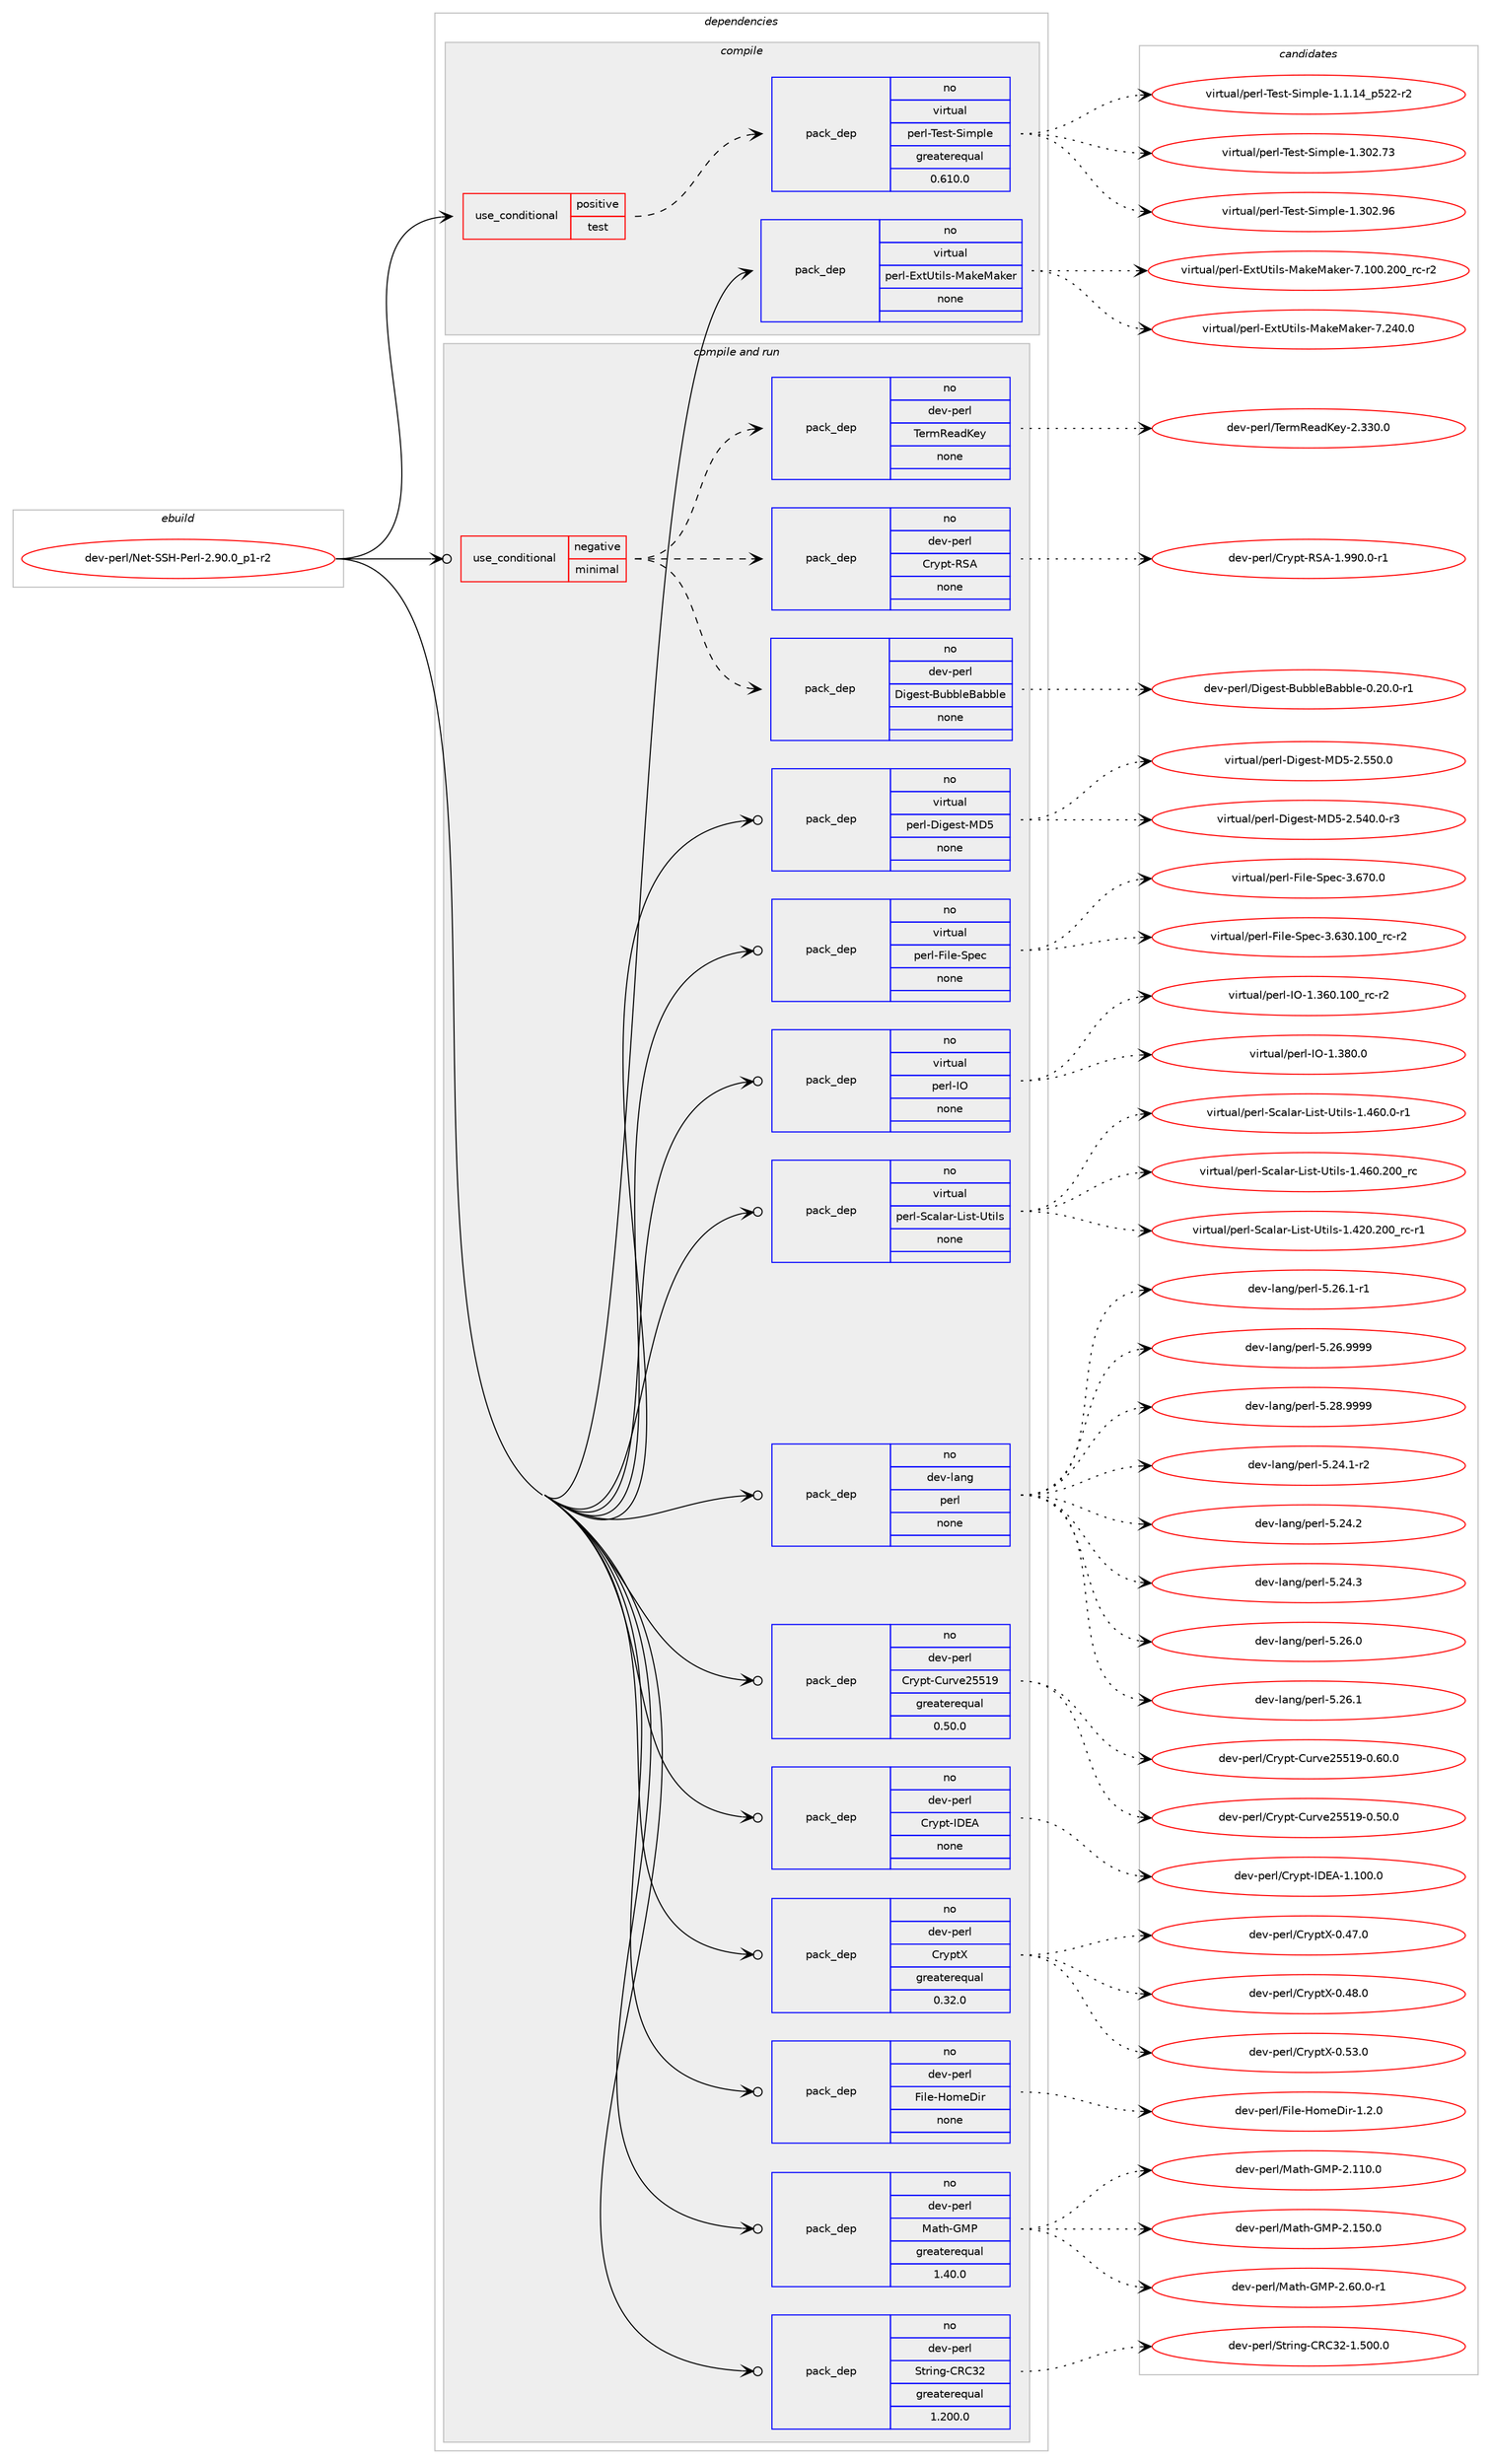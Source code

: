 digraph prolog {

# *************
# Graph options
# *************

newrank=true;
concentrate=true;
compound=true;
graph [rankdir=LR,fontname=Helvetica,fontsize=10,ranksep=1.5];#, ranksep=2.5, nodesep=0.2];
edge  [arrowhead=vee];
node  [fontname=Helvetica,fontsize=10];

# **********
# The ebuild
# **********

subgraph cluster_leftcol {
color=gray;
rank=same;
label=<<i>ebuild</i>>;
id [label="dev-perl/Net-SSH-Perl-2.90.0_p1-r2", color=red, width=4, href="../dev-perl/Net-SSH-Perl-2.90.0_p1-r2.svg"];
}

# ****************
# The dependencies
# ****************

subgraph cluster_midcol {
color=gray;
label=<<i>dependencies</i>>;
subgraph cluster_compile {
fillcolor="#eeeeee";
style=filled;
label=<<i>compile</i>>;
subgraph cond27780 {
dependency136392 [label=<<TABLE BORDER="0" CELLBORDER="1" CELLSPACING="0" CELLPADDING="4"><TR><TD ROWSPAN="3" CELLPADDING="10">use_conditional</TD></TR><TR><TD>positive</TD></TR><TR><TD>test</TD></TR></TABLE>>, shape=none, color=red];
subgraph pack104925 {
dependency136393 [label=<<TABLE BORDER="0" CELLBORDER="1" CELLSPACING="0" CELLPADDING="4" WIDTH="220"><TR><TD ROWSPAN="6" CELLPADDING="30">pack_dep</TD></TR><TR><TD WIDTH="110">no</TD></TR><TR><TD>virtual</TD></TR><TR><TD>perl-Test-Simple</TD></TR><TR><TD>greaterequal</TD></TR><TR><TD>0.610.0</TD></TR></TABLE>>, shape=none, color=blue];
}
dependency136392:e -> dependency136393:w [weight=20,style="dashed",arrowhead="vee"];
}
id:e -> dependency136392:w [weight=20,style="solid",arrowhead="vee"];
subgraph pack104926 {
dependency136394 [label=<<TABLE BORDER="0" CELLBORDER="1" CELLSPACING="0" CELLPADDING="4" WIDTH="220"><TR><TD ROWSPAN="6" CELLPADDING="30">pack_dep</TD></TR><TR><TD WIDTH="110">no</TD></TR><TR><TD>virtual</TD></TR><TR><TD>perl-ExtUtils-MakeMaker</TD></TR><TR><TD>none</TD></TR><TR><TD></TD></TR></TABLE>>, shape=none, color=blue];
}
id:e -> dependency136394:w [weight=20,style="solid",arrowhead="vee"];
}
subgraph cluster_compileandrun {
fillcolor="#eeeeee";
style=filled;
label=<<i>compile and run</i>>;
subgraph cond27781 {
dependency136395 [label=<<TABLE BORDER="0" CELLBORDER="1" CELLSPACING="0" CELLPADDING="4"><TR><TD ROWSPAN="3" CELLPADDING="10">use_conditional</TD></TR><TR><TD>negative</TD></TR><TR><TD>minimal</TD></TR></TABLE>>, shape=none, color=red];
subgraph pack104927 {
dependency136396 [label=<<TABLE BORDER="0" CELLBORDER="1" CELLSPACING="0" CELLPADDING="4" WIDTH="220"><TR><TD ROWSPAN="6" CELLPADDING="30">pack_dep</TD></TR><TR><TD WIDTH="110">no</TD></TR><TR><TD>dev-perl</TD></TR><TR><TD>Digest-BubbleBabble</TD></TR><TR><TD>none</TD></TR><TR><TD></TD></TR></TABLE>>, shape=none, color=blue];
}
dependency136395:e -> dependency136396:w [weight=20,style="dashed",arrowhead="vee"];
subgraph pack104928 {
dependency136397 [label=<<TABLE BORDER="0" CELLBORDER="1" CELLSPACING="0" CELLPADDING="4" WIDTH="220"><TR><TD ROWSPAN="6" CELLPADDING="30">pack_dep</TD></TR><TR><TD WIDTH="110">no</TD></TR><TR><TD>dev-perl</TD></TR><TR><TD>Crypt-RSA</TD></TR><TR><TD>none</TD></TR><TR><TD></TD></TR></TABLE>>, shape=none, color=blue];
}
dependency136395:e -> dependency136397:w [weight=20,style="dashed",arrowhead="vee"];
subgraph pack104929 {
dependency136398 [label=<<TABLE BORDER="0" CELLBORDER="1" CELLSPACING="0" CELLPADDING="4" WIDTH="220"><TR><TD ROWSPAN="6" CELLPADDING="30">pack_dep</TD></TR><TR><TD WIDTH="110">no</TD></TR><TR><TD>dev-perl</TD></TR><TR><TD>TermReadKey</TD></TR><TR><TD>none</TD></TR><TR><TD></TD></TR></TABLE>>, shape=none, color=blue];
}
dependency136395:e -> dependency136398:w [weight=20,style="dashed",arrowhead="vee"];
}
id:e -> dependency136395:w [weight=20,style="solid",arrowhead="odotvee"];
subgraph pack104930 {
dependency136399 [label=<<TABLE BORDER="0" CELLBORDER="1" CELLSPACING="0" CELLPADDING="4" WIDTH="220"><TR><TD ROWSPAN="6" CELLPADDING="30">pack_dep</TD></TR><TR><TD WIDTH="110">no</TD></TR><TR><TD>dev-lang</TD></TR><TR><TD>perl</TD></TR><TR><TD>none</TD></TR><TR><TD></TD></TR></TABLE>>, shape=none, color=blue];
}
id:e -> dependency136399:w [weight=20,style="solid",arrowhead="odotvee"];
subgraph pack104931 {
dependency136400 [label=<<TABLE BORDER="0" CELLBORDER="1" CELLSPACING="0" CELLPADDING="4" WIDTH="220"><TR><TD ROWSPAN="6" CELLPADDING="30">pack_dep</TD></TR><TR><TD WIDTH="110">no</TD></TR><TR><TD>dev-perl</TD></TR><TR><TD>Crypt-Curve25519</TD></TR><TR><TD>greaterequal</TD></TR><TR><TD>0.50.0</TD></TR></TABLE>>, shape=none, color=blue];
}
id:e -> dependency136400:w [weight=20,style="solid",arrowhead="odotvee"];
subgraph pack104932 {
dependency136401 [label=<<TABLE BORDER="0" CELLBORDER="1" CELLSPACING="0" CELLPADDING="4" WIDTH="220"><TR><TD ROWSPAN="6" CELLPADDING="30">pack_dep</TD></TR><TR><TD WIDTH="110">no</TD></TR><TR><TD>dev-perl</TD></TR><TR><TD>Crypt-IDEA</TD></TR><TR><TD>none</TD></TR><TR><TD></TD></TR></TABLE>>, shape=none, color=blue];
}
id:e -> dependency136401:w [weight=20,style="solid",arrowhead="odotvee"];
subgraph pack104933 {
dependency136402 [label=<<TABLE BORDER="0" CELLBORDER="1" CELLSPACING="0" CELLPADDING="4" WIDTH="220"><TR><TD ROWSPAN="6" CELLPADDING="30">pack_dep</TD></TR><TR><TD WIDTH="110">no</TD></TR><TR><TD>dev-perl</TD></TR><TR><TD>CryptX</TD></TR><TR><TD>greaterequal</TD></TR><TR><TD>0.32.0</TD></TR></TABLE>>, shape=none, color=blue];
}
id:e -> dependency136402:w [weight=20,style="solid",arrowhead="odotvee"];
subgraph pack104934 {
dependency136403 [label=<<TABLE BORDER="0" CELLBORDER="1" CELLSPACING="0" CELLPADDING="4" WIDTH="220"><TR><TD ROWSPAN="6" CELLPADDING="30">pack_dep</TD></TR><TR><TD WIDTH="110">no</TD></TR><TR><TD>dev-perl</TD></TR><TR><TD>File-HomeDir</TD></TR><TR><TD>none</TD></TR><TR><TD></TD></TR></TABLE>>, shape=none, color=blue];
}
id:e -> dependency136403:w [weight=20,style="solid",arrowhead="odotvee"];
subgraph pack104935 {
dependency136404 [label=<<TABLE BORDER="0" CELLBORDER="1" CELLSPACING="0" CELLPADDING="4" WIDTH="220"><TR><TD ROWSPAN="6" CELLPADDING="30">pack_dep</TD></TR><TR><TD WIDTH="110">no</TD></TR><TR><TD>dev-perl</TD></TR><TR><TD>Math-GMP</TD></TR><TR><TD>greaterequal</TD></TR><TR><TD>1.40.0</TD></TR></TABLE>>, shape=none, color=blue];
}
id:e -> dependency136404:w [weight=20,style="solid",arrowhead="odotvee"];
subgraph pack104936 {
dependency136405 [label=<<TABLE BORDER="0" CELLBORDER="1" CELLSPACING="0" CELLPADDING="4" WIDTH="220"><TR><TD ROWSPAN="6" CELLPADDING="30">pack_dep</TD></TR><TR><TD WIDTH="110">no</TD></TR><TR><TD>dev-perl</TD></TR><TR><TD>String-CRC32</TD></TR><TR><TD>greaterequal</TD></TR><TR><TD>1.200.0</TD></TR></TABLE>>, shape=none, color=blue];
}
id:e -> dependency136405:w [weight=20,style="solid",arrowhead="odotvee"];
subgraph pack104937 {
dependency136406 [label=<<TABLE BORDER="0" CELLBORDER="1" CELLSPACING="0" CELLPADDING="4" WIDTH="220"><TR><TD ROWSPAN="6" CELLPADDING="30">pack_dep</TD></TR><TR><TD WIDTH="110">no</TD></TR><TR><TD>virtual</TD></TR><TR><TD>perl-Digest-MD5</TD></TR><TR><TD>none</TD></TR><TR><TD></TD></TR></TABLE>>, shape=none, color=blue];
}
id:e -> dependency136406:w [weight=20,style="solid",arrowhead="odotvee"];
subgraph pack104938 {
dependency136407 [label=<<TABLE BORDER="0" CELLBORDER="1" CELLSPACING="0" CELLPADDING="4" WIDTH="220"><TR><TD ROWSPAN="6" CELLPADDING="30">pack_dep</TD></TR><TR><TD WIDTH="110">no</TD></TR><TR><TD>virtual</TD></TR><TR><TD>perl-File-Spec</TD></TR><TR><TD>none</TD></TR><TR><TD></TD></TR></TABLE>>, shape=none, color=blue];
}
id:e -> dependency136407:w [weight=20,style="solid",arrowhead="odotvee"];
subgraph pack104939 {
dependency136408 [label=<<TABLE BORDER="0" CELLBORDER="1" CELLSPACING="0" CELLPADDING="4" WIDTH="220"><TR><TD ROWSPAN="6" CELLPADDING="30">pack_dep</TD></TR><TR><TD WIDTH="110">no</TD></TR><TR><TD>virtual</TD></TR><TR><TD>perl-IO</TD></TR><TR><TD>none</TD></TR><TR><TD></TD></TR></TABLE>>, shape=none, color=blue];
}
id:e -> dependency136408:w [weight=20,style="solid",arrowhead="odotvee"];
subgraph pack104940 {
dependency136409 [label=<<TABLE BORDER="0" CELLBORDER="1" CELLSPACING="0" CELLPADDING="4" WIDTH="220"><TR><TD ROWSPAN="6" CELLPADDING="30">pack_dep</TD></TR><TR><TD WIDTH="110">no</TD></TR><TR><TD>virtual</TD></TR><TR><TD>perl-Scalar-List-Utils</TD></TR><TR><TD>none</TD></TR><TR><TD></TD></TR></TABLE>>, shape=none, color=blue];
}
id:e -> dependency136409:w [weight=20,style="solid",arrowhead="odotvee"];
}
subgraph cluster_run {
fillcolor="#eeeeee";
style=filled;
label=<<i>run</i>>;
}
}

# **************
# The candidates
# **************

subgraph cluster_choices {
rank=same;
color=gray;
label=<<i>candidates</i>>;

subgraph choice104925 {
color=black;
nodesep=1;
choice11810511411611797108471121011141084584101115116458310510911210810145494649464952951125350504511450 [label="virtual/perl-Test-Simple-1.1.14_p522-r2", color=red, width=4,href="../virtual/perl-Test-Simple-1.1.14_p522-r2.svg"];
choice118105114116117971084711210111410845841011151164583105109112108101454946514850465551 [label="virtual/perl-Test-Simple-1.302.73", color=red, width=4,href="../virtual/perl-Test-Simple-1.302.73.svg"];
choice118105114116117971084711210111410845841011151164583105109112108101454946514850465754 [label="virtual/perl-Test-Simple-1.302.96", color=red, width=4,href="../virtual/perl-Test-Simple-1.302.96.svg"];
dependency136393:e -> choice11810511411611797108471121011141084584101115116458310510911210810145494649464952951125350504511450:w [style=dotted,weight="100"];
dependency136393:e -> choice118105114116117971084711210111410845841011151164583105109112108101454946514850465551:w [style=dotted,weight="100"];
dependency136393:e -> choice118105114116117971084711210111410845841011151164583105109112108101454946514850465754:w [style=dotted,weight="100"];
}
subgraph choice104926 {
color=black;
nodesep=1;
choice118105114116117971084711210111410845691201168511610510811545779710710177971071011144555464948484650484895114994511450 [label="virtual/perl-ExtUtils-MakeMaker-7.100.200_rc-r2", color=red, width=4,href="../virtual/perl-ExtUtils-MakeMaker-7.100.200_rc-r2.svg"];
choice118105114116117971084711210111410845691201168511610510811545779710710177971071011144555465052484648 [label="virtual/perl-ExtUtils-MakeMaker-7.240.0", color=red, width=4,href="../virtual/perl-ExtUtils-MakeMaker-7.240.0.svg"];
dependency136394:e -> choice118105114116117971084711210111410845691201168511610510811545779710710177971071011144555464948484650484895114994511450:w [style=dotted,weight="100"];
dependency136394:e -> choice118105114116117971084711210111410845691201168511610510811545779710710177971071011144555465052484648:w [style=dotted,weight="100"];
}
subgraph choice104927 {
color=black;
nodesep=1;
choice1001011184511210111410847681051031011151164566117989810810166979898108101454846504846484511449 [label="dev-perl/Digest-BubbleBabble-0.20.0-r1", color=red, width=4,href="../dev-perl/Digest-BubbleBabble-0.20.0-r1.svg"];
dependency136396:e -> choice1001011184511210111410847681051031011151164566117989810810166979898108101454846504846484511449:w [style=dotted,weight="100"];
}
subgraph choice104928 {
color=black;
nodesep=1;
choice1001011184511210111410847671141211121164582836545494657574846484511449 [label="dev-perl/Crypt-RSA-1.990.0-r1", color=red, width=4,href="../dev-perl/Crypt-RSA-1.990.0-r1.svg"];
dependency136397:e -> choice1001011184511210111410847671141211121164582836545494657574846484511449:w [style=dotted,weight="100"];
}
subgraph choice104929 {
color=black;
nodesep=1;
choice1001011184511210111410847841011141098210197100751011214550465151484648 [label="dev-perl/TermReadKey-2.330.0", color=red, width=4,href="../dev-perl/TermReadKey-2.330.0.svg"];
dependency136398:e -> choice1001011184511210111410847841011141098210197100751011214550465151484648:w [style=dotted,weight="100"];
}
subgraph choice104930 {
color=black;
nodesep=1;
choice100101118451089711010347112101114108455346505246494511450 [label="dev-lang/perl-5.24.1-r2", color=red, width=4,href="../dev-lang/perl-5.24.1-r2.svg"];
choice10010111845108971101034711210111410845534650524650 [label="dev-lang/perl-5.24.2", color=red, width=4,href="../dev-lang/perl-5.24.2.svg"];
choice10010111845108971101034711210111410845534650524651 [label="dev-lang/perl-5.24.3", color=red, width=4,href="../dev-lang/perl-5.24.3.svg"];
choice10010111845108971101034711210111410845534650544648 [label="dev-lang/perl-5.26.0", color=red, width=4,href="../dev-lang/perl-5.26.0.svg"];
choice10010111845108971101034711210111410845534650544649 [label="dev-lang/perl-5.26.1", color=red, width=4,href="../dev-lang/perl-5.26.1.svg"];
choice100101118451089711010347112101114108455346505446494511449 [label="dev-lang/perl-5.26.1-r1", color=red, width=4,href="../dev-lang/perl-5.26.1-r1.svg"];
choice10010111845108971101034711210111410845534650544657575757 [label="dev-lang/perl-5.26.9999", color=red, width=4,href="../dev-lang/perl-5.26.9999.svg"];
choice10010111845108971101034711210111410845534650564657575757 [label="dev-lang/perl-5.28.9999", color=red, width=4,href="../dev-lang/perl-5.28.9999.svg"];
dependency136399:e -> choice100101118451089711010347112101114108455346505246494511450:w [style=dotted,weight="100"];
dependency136399:e -> choice10010111845108971101034711210111410845534650524650:w [style=dotted,weight="100"];
dependency136399:e -> choice10010111845108971101034711210111410845534650524651:w [style=dotted,weight="100"];
dependency136399:e -> choice10010111845108971101034711210111410845534650544648:w [style=dotted,weight="100"];
dependency136399:e -> choice10010111845108971101034711210111410845534650544649:w [style=dotted,weight="100"];
dependency136399:e -> choice100101118451089711010347112101114108455346505446494511449:w [style=dotted,weight="100"];
dependency136399:e -> choice10010111845108971101034711210111410845534650544657575757:w [style=dotted,weight="100"];
dependency136399:e -> choice10010111845108971101034711210111410845534650564657575757:w [style=dotted,weight="100"];
}
subgraph choice104931 {
color=black;
nodesep=1;
choice1001011184511210111410847671141211121164567117114118101505353495745484653484648 [label="dev-perl/Crypt-Curve25519-0.50.0", color=red, width=4,href="../dev-perl/Crypt-Curve25519-0.50.0.svg"];
choice1001011184511210111410847671141211121164567117114118101505353495745484654484648 [label="dev-perl/Crypt-Curve25519-0.60.0", color=red, width=4,href="../dev-perl/Crypt-Curve25519-0.60.0.svg"];
dependency136400:e -> choice1001011184511210111410847671141211121164567117114118101505353495745484653484648:w [style=dotted,weight="100"];
dependency136400:e -> choice1001011184511210111410847671141211121164567117114118101505353495745484654484648:w [style=dotted,weight="100"];
}
subgraph choice104932 {
color=black;
nodesep=1;
choice10010111845112101114108476711412111211645736869654549464948484648 [label="dev-perl/Crypt-IDEA-1.100.0", color=red, width=4,href="../dev-perl/Crypt-IDEA-1.100.0.svg"];
dependency136401:e -> choice10010111845112101114108476711412111211645736869654549464948484648:w [style=dotted,weight="100"];
}
subgraph choice104933 {
color=black;
nodesep=1;
choice1001011184511210111410847671141211121168845484652554648 [label="dev-perl/CryptX-0.47.0", color=red, width=4,href="../dev-perl/CryptX-0.47.0.svg"];
choice1001011184511210111410847671141211121168845484652564648 [label="dev-perl/CryptX-0.48.0", color=red, width=4,href="../dev-perl/CryptX-0.48.0.svg"];
choice1001011184511210111410847671141211121168845484653514648 [label="dev-perl/CryptX-0.53.0", color=red, width=4,href="../dev-perl/CryptX-0.53.0.svg"];
dependency136402:e -> choice1001011184511210111410847671141211121168845484652554648:w [style=dotted,weight="100"];
dependency136402:e -> choice1001011184511210111410847671141211121168845484652564648:w [style=dotted,weight="100"];
dependency136402:e -> choice1001011184511210111410847671141211121168845484653514648:w [style=dotted,weight="100"];
}
subgraph choice104934 {
color=black;
nodesep=1;
choice100101118451121011141084770105108101457211110910168105114454946504648 [label="dev-perl/File-HomeDir-1.2.0", color=red, width=4,href="../dev-perl/File-HomeDir-1.2.0.svg"];
dependency136403:e -> choice100101118451121011141084770105108101457211110910168105114454946504648:w [style=dotted,weight="100"];
}
subgraph choice104935 {
color=black;
nodesep=1;
choice10010111845112101114108477797116104457177804550464949484648 [label="dev-perl/Math-GMP-2.110.0", color=red, width=4,href="../dev-perl/Math-GMP-2.110.0.svg"];
choice10010111845112101114108477797116104457177804550464953484648 [label="dev-perl/Math-GMP-2.150.0", color=red, width=4,href="../dev-perl/Math-GMP-2.150.0.svg"];
choice1001011184511210111410847779711610445717780455046544846484511449 [label="dev-perl/Math-GMP-2.60.0-r1", color=red, width=4,href="../dev-perl/Math-GMP-2.60.0-r1.svg"];
dependency136404:e -> choice10010111845112101114108477797116104457177804550464949484648:w [style=dotted,weight="100"];
dependency136404:e -> choice10010111845112101114108477797116104457177804550464953484648:w [style=dotted,weight="100"];
dependency136404:e -> choice1001011184511210111410847779711610445717780455046544846484511449:w [style=dotted,weight="100"];
}
subgraph choice104936 {
color=black;
nodesep=1;
choice1001011184511210111410847831161141051101034567826751504549465348484648 [label="dev-perl/String-CRC32-1.500.0", color=red, width=4,href="../dev-perl/String-CRC32-1.500.0.svg"];
dependency136405:e -> choice1001011184511210111410847831161141051101034567826751504549465348484648:w [style=dotted,weight="100"];
}
subgraph choice104937 {
color=black;
nodesep=1;
choice118105114116117971084711210111410845681051031011151164577685345504653524846484511451 [label="virtual/perl-Digest-MD5-2.540.0-r3", color=red, width=4,href="../virtual/perl-Digest-MD5-2.540.0-r3.svg"];
choice11810511411611797108471121011141084568105103101115116457768534550465353484648 [label="virtual/perl-Digest-MD5-2.550.0", color=red, width=4,href="../virtual/perl-Digest-MD5-2.550.0.svg"];
dependency136406:e -> choice118105114116117971084711210111410845681051031011151164577685345504653524846484511451:w [style=dotted,weight="100"];
dependency136406:e -> choice11810511411611797108471121011141084568105103101115116457768534550465353484648:w [style=dotted,weight="100"];
}
subgraph choice104938 {
color=black;
nodesep=1;
choice118105114116117971084711210111410845701051081014583112101994551465451484649484895114994511450 [label="virtual/perl-File-Spec-3.630.100_rc-r2", color=red, width=4,href="../virtual/perl-File-Spec-3.630.100_rc-r2.svg"];
choice118105114116117971084711210111410845701051081014583112101994551465455484648 [label="virtual/perl-File-Spec-3.670.0", color=red, width=4,href="../virtual/perl-File-Spec-3.670.0.svg"];
dependency136407:e -> choice118105114116117971084711210111410845701051081014583112101994551465451484649484895114994511450:w [style=dotted,weight="100"];
dependency136407:e -> choice118105114116117971084711210111410845701051081014583112101994551465455484648:w [style=dotted,weight="100"];
}
subgraph choice104939 {
color=black;
nodesep=1;
choice11810511411611797108471121011141084573794549465154484649484895114994511450 [label="virtual/perl-IO-1.360.100_rc-r2", color=red, width=4,href="../virtual/perl-IO-1.360.100_rc-r2.svg"];
choice11810511411611797108471121011141084573794549465156484648 [label="virtual/perl-IO-1.380.0", color=red, width=4,href="../virtual/perl-IO-1.380.0.svg"];
dependency136408:e -> choice11810511411611797108471121011141084573794549465154484649484895114994511450:w [style=dotted,weight="100"];
dependency136408:e -> choice11810511411611797108471121011141084573794549465156484648:w [style=dotted,weight="100"];
}
subgraph choice104940 {
color=black;
nodesep=1;
choice11810511411611797108471121011141084583999710897114457610511511645851161051081154549465250484650484895114994511449 [label="virtual/perl-Scalar-List-Utils-1.420.200_rc-r1", color=red, width=4,href="../virtual/perl-Scalar-List-Utils-1.420.200_rc-r1.svg"];
choice118105114116117971084711210111410845839997108971144576105115116458511610510811545494652544846484511449 [label="virtual/perl-Scalar-List-Utils-1.460.0-r1", color=red, width=4,href="../virtual/perl-Scalar-List-Utils-1.460.0-r1.svg"];
choice1181051141161179710847112101114108458399971089711445761051151164585116105108115454946525448465048489511499 [label="virtual/perl-Scalar-List-Utils-1.460.200_rc", color=red, width=4,href="../virtual/perl-Scalar-List-Utils-1.460.200_rc.svg"];
dependency136409:e -> choice11810511411611797108471121011141084583999710897114457610511511645851161051081154549465250484650484895114994511449:w [style=dotted,weight="100"];
dependency136409:e -> choice118105114116117971084711210111410845839997108971144576105115116458511610510811545494652544846484511449:w [style=dotted,weight="100"];
dependency136409:e -> choice1181051141161179710847112101114108458399971089711445761051151164585116105108115454946525448465048489511499:w [style=dotted,weight="100"];
}
}

}
